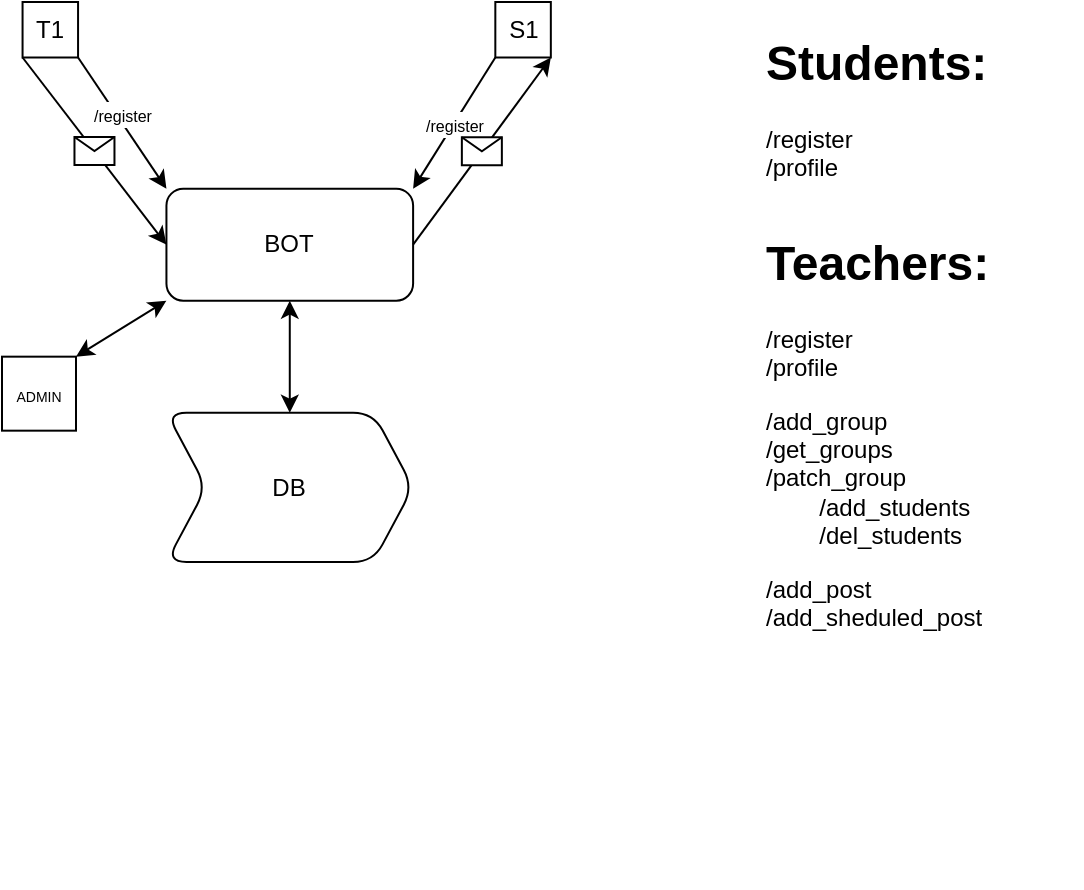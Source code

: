 <mxfile>
    <diagram id="ncgY7ncJiFq52lVPc8Ht" name="Main">
        <mxGraphModel dx="504" dy="545" grid="1" gridSize="10" guides="1" tooltips="1" connect="1" arrows="1" fold="1" page="1" pageScale="1" pageWidth="850" pageHeight="1100" math="0" shadow="0">
            <root>
                <mxCell id="0"/>
                <mxCell id="1" parent="0"/>
                <mxCell id="29" value="" style="group" parent="1" vertex="1" connectable="0">
                    <mxGeometry x="100" y="50" width="370" height="280" as="geometry"/>
                </mxCell>
                <mxCell id="Ivx73bPxGIifTJIDBlVP-31" value="" style="group" parent="29" vertex="1" connectable="0">
                    <mxGeometry width="274.417" height="280" as="geometry"/>
                </mxCell>
                <mxCell id="6" value="&lt;font style=&quot;font-size: 7px;&quot;&gt;ADMIN&lt;/font&gt;" style="whiteSpace=wrap;html=1;aspect=fixed;" parent="Ivx73bPxGIifTJIDBlVP-31" vertex="1">
                    <mxGeometry y="177.333" width="37" height="37" as="geometry"/>
                </mxCell>
                <mxCell id="9" value="BOT" style="rounded=1;whiteSpace=wrap;html=1;" parent="Ivx73bPxGIifTJIDBlVP-31" vertex="1">
                    <mxGeometry x="82.222" y="93.333" width="123.333" height="56" as="geometry"/>
                </mxCell>
                <mxCell id="10" value="" style="endArrow=classic;html=1;entryX=1;entryY=0;entryDx=0;entryDy=0;exitX=0;exitY=1;exitDx=0;exitDy=0;" parent="Ivx73bPxGIifTJIDBlVP-31" source="12" target="9" edge="1">
                    <mxGeometry relative="1" as="geometry">
                        <mxPoint x="298.056" y="28" as="sourcePoint"/>
                        <mxPoint x="164.444" y="158.667" as="targetPoint"/>
                    </mxGeometry>
                </mxCell>
                <mxCell id="11" value="&lt;font style=&quot;font-size: 8px;&quot;&gt;/register&lt;br&gt;&lt;/font&gt;" style="edgeLabel;resizable=0;html=1;;align=center;verticalAlign=middle;" parent="10" connectable="0" vertex="1">
                    <mxGeometry relative="1" as="geometry"/>
                </mxCell>
                <mxCell id="12" value="S1" style="whiteSpace=wrap;html=1;aspect=fixed;" parent="Ivx73bPxGIifTJIDBlVP-31" vertex="1">
                    <mxGeometry x="246.667" width="27.75" height="27.75" as="geometry"/>
                </mxCell>
                <mxCell id="14" value="T1" style="whiteSpace=wrap;html=1;aspect=fixed;" parent="Ivx73bPxGIifTJIDBlVP-31" vertex="1">
                    <mxGeometry x="10.278" width="27.75" height="27.75" as="geometry"/>
                </mxCell>
                <mxCell id="15" value="" style="endArrow=classic;html=1;entryX=0;entryY=0;entryDx=0;entryDy=0;exitX=1;exitY=1;exitDx=0;exitDy=0;" parent="Ivx73bPxGIifTJIDBlVP-31" source="14" target="9" edge="1">
                    <mxGeometry relative="1" as="geometry">
                        <mxPoint x="298.056" y="37.333" as="sourcePoint"/>
                        <mxPoint x="215.833" y="102.667" as="targetPoint"/>
                    </mxGeometry>
                </mxCell>
                <mxCell id="16" value="&lt;font style=&quot;font-size: 8px;&quot;&gt;/register&lt;/font&gt;" style="edgeLabel;resizable=0;html=1;;align=center;verticalAlign=middle;" parent="15" connectable="0" vertex="1">
                    <mxGeometry relative="1" as="geometry">
                        <mxPoint y="-5" as="offset"/>
                    </mxGeometry>
                </mxCell>
                <mxCell id="17" value="DB" style="shape=step;perimeter=stepPerimeter;whiteSpace=wrap;html=1;fixedSize=1;rounded=1;" parent="Ivx73bPxGIifTJIDBlVP-31" vertex="1">
                    <mxGeometry x="82.222" y="205.333" width="123.333" height="74.667" as="geometry"/>
                </mxCell>
                <mxCell id="19" value="" style="endArrow=classic;html=1;exitX=1;exitY=0.5;exitDx=0;exitDy=0;entryX=1;entryY=1;entryDx=0;entryDy=0;" parent="Ivx73bPxGIifTJIDBlVP-31" source="9" target="12" edge="1">
                    <mxGeometry relative="1" as="geometry">
                        <mxPoint x="-20.556" y="158.667" as="sourcePoint"/>
                        <mxPoint x="82.222" y="158.667" as="targetPoint"/>
                    </mxGeometry>
                </mxCell>
                <mxCell id="20" value="" style="shape=message;html=1;outlineConnect=0;" parent="19" vertex="1">
                    <mxGeometry width="20" height="14" relative="1" as="geometry">
                        <mxPoint x="-10" y="-7" as="offset"/>
                    </mxGeometry>
                </mxCell>
                <mxCell id="25" value="" style="endArrow=classic;html=1;exitX=0;exitY=1;exitDx=0;exitDy=0;entryX=0;entryY=0.5;entryDx=0;entryDy=0;" parent="Ivx73bPxGIifTJIDBlVP-31" source="14" target="9" edge="1">
                    <mxGeometry relative="1" as="geometry">
                        <mxPoint x="61.667" y="149.333" as="sourcePoint"/>
                        <mxPoint x="164.444" y="149.333" as="targetPoint"/>
                    </mxGeometry>
                </mxCell>
                <mxCell id="26" value="" style="shape=message;html=1;outlineConnect=0;" parent="25" vertex="1">
                    <mxGeometry width="20" height="14" relative="1" as="geometry">
                        <mxPoint x="-10" y="-7" as="offset"/>
                    </mxGeometry>
                </mxCell>
                <mxCell id="27" value="" style="endArrow=classic;startArrow=classic;html=1;exitX=1;exitY=0;exitDx=0;exitDy=0;entryX=0;entryY=1;entryDx=0;entryDy=0;" parent="Ivx73bPxGIifTJIDBlVP-31" source="6" target="9" edge="1">
                    <mxGeometry width="50" height="50" relative="1" as="geometry">
                        <mxPoint x="92.5" y="177.333" as="sourcePoint"/>
                        <mxPoint x="143.889" y="130.667" as="targetPoint"/>
                    </mxGeometry>
                </mxCell>
                <mxCell id="28" value="" style="endArrow=classic;startArrow=classic;html=1;entryX=0.5;entryY=1;entryDx=0;entryDy=0;exitX=0.5;exitY=0;exitDx=0;exitDy=0;" parent="Ivx73bPxGIifTJIDBlVP-31" source="17" target="9" edge="1">
                    <mxGeometry width="50" height="50" relative="1" as="geometry">
                        <mxPoint x="92.5" y="177.333" as="sourcePoint"/>
                        <mxPoint x="143.889" y="130.667" as="targetPoint"/>
                    </mxGeometry>
                </mxCell>
                <mxCell id="30" value="&lt;h1 style=&quot;margin-top: 0px;&quot;&gt;Students:&lt;/h1&gt;&lt;p&gt;/register&lt;br&gt;/profile&lt;/p&gt;" style="text;html=1;whiteSpace=wrap;overflow=hidden;rounded=0;" parent="1" vertex="1">
                    <mxGeometry x="480" y="60" width="160" height="90" as="geometry"/>
                </mxCell>
                <mxCell id="31" value="&lt;h1 style=&quot;margin-top: 0px;&quot;&gt;Teachers:&lt;/h1&gt;&lt;p&gt;/register&lt;br&gt;&lt;span style=&quot;background-color: transparent;&quot;&gt;/profile&lt;br&gt;&lt;/span&gt;&lt;/p&gt;&lt;p&gt;/add_group&lt;br&gt;/get_groups&lt;br&gt;/patch_group&lt;br&gt;&lt;span style=&quot;white-space: pre;&quot;&gt;&#x9;&lt;/span&gt;/add_students&lt;br&gt;&lt;span style=&quot;white-space: pre;&quot;&gt;&#x9;&lt;/span&gt;/del_students&lt;br&gt;&lt;/p&gt;&lt;p&gt;&lt;span style=&quot;background-color: transparent;&quot;&gt;/add_post&lt;br&gt;&lt;/span&gt;&lt;span style=&quot;background-color: transparent;&quot;&gt;/add_sheduled_post&lt;/span&gt;&lt;/p&gt;" style="text;html=1;whiteSpace=wrap;overflow=hidden;rounded=0;" parent="1" vertex="1">
                    <mxGeometry x="480" y="160" width="160" height="330" as="geometry"/>
                </mxCell>
            </root>
        </mxGraphModel>
    </diagram>
    <diagram id="EinKxfpIKvSrKkIm9oVH" name="Scenarios">
        <mxGraphModel dx="821" dy="545" grid="1" gridSize="10" guides="1" tooltips="1" connect="1" arrows="1" fold="1" page="1" pageScale="1" pageWidth="850" pageHeight="1100" math="0" shadow="0">
            <root>
                <mxCell id="0"/>
                <mxCell id="1" parent="0"/>
                <mxCell id="xtOIko3Bm_OEtsmwBQYU-1" value="Group creation" style="swimlane;whiteSpace=wrap;html=1;rounded=1;fillColor=#f5f5f5;fontColor=#333333;strokeColor=#666666;" parent="1" vertex="1">
                    <mxGeometry x="40" y="300" width="770" height="185" as="geometry">
                        <mxRectangle x="40" y="300" width="120" height="30" as="alternateBounds"/>
                    </mxGeometry>
                </mxCell>
                <mxCell id="ltM4Bt5rHmUKJgKouiA8-1" value="" style="group" parent="xtOIko3Bm_OEtsmwBQYU-1" vertex="1" connectable="0">
                    <mxGeometry x="160" y="40" width="530" height="132.5" as="geometry"/>
                </mxCell>
                <mxCell id="cEM7Q4pUMFNWeqRGWzOv-50" value="" style="endArrow=classic;html=1;dashed=1;dashPattern=8 8;" parent="ltM4Bt5rHmUKJgKouiA8-1" edge="1">
                    <mxGeometry width="50" height="50" relative="1" as="geometry">
                        <mxPoint x="279.5" y="102.5" as="sourcePoint"/>
                        <mxPoint x="279.5" y="132.5" as="targetPoint"/>
                    </mxGeometry>
                </mxCell>
                <mxCell id="4aSiaUzjJqXqdG4OL_pE-2" value="" style="edgeStyle=none;html=1;" parent="ltM4Bt5rHmUKJgKouiA8-1" source="r0xU0cHbrd9sG3DsY1of-1" target="4aSiaUzjJqXqdG4OL_pE-1" edge="1">
                    <mxGeometry relative="1" as="geometry"/>
                </mxCell>
                <mxCell id="r0xU0cHbrd9sG3DsY1of-1" value="&lt;font style=&quot;font-size: 10px;&quot;&gt;/add_group&lt;/font&gt;" style="whiteSpace=wrap;html=1;movable=1;resizable=1;rotatable=1;deletable=1;editable=1;locked=0;connectable=1;container=0;" parent="ltM4Bt5rHmUKJgKouiA8-1" vertex="1">
                    <mxGeometry y="47.5" width="80" height="30" as="geometry"/>
                </mxCell>
                <mxCell id="4aSiaUzjJqXqdG4OL_pE-1" value="&lt;font style=&quot;font-size: 10px;&quot;&gt;S or T?&lt;/font&gt;" style="rhombus;whiteSpace=wrap;html=1;resizable=1;container=0;" parent="ltM4Bt5rHmUKJgKouiA8-1" vertex="1">
                    <mxGeometry x="120" y="22.5" width="80" height="80" as="geometry"/>
                </mxCell>
                <mxCell id="4aSiaUzjJqXqdG4OL_pE-12" value="" style="edgeStyle=none;html=1;" parent="ltM4Bt5rHmUKJgKouiA8-1" source="4aSiaUzjJqXqdG4OL_pE-5" target="4aSiaUzjJqXqdG4OL_pE-11" edge="1">
                    <mxGeometry relative="1" as="geometry"/>
                </mxCell>
                <mxCell id="4aSiaUzjJqXqdG4OL_pE-5" value="&lt;font style=&quot;font-size: 10px;&quot;&gt;credentials&lt;/font&gt;" style="whiteSpace=wrap;html=1;movable=1;resizable=1;rotatable=1;deletable=1;editable=1;locked=0;connectable=1;container=0;" parent="ltM4Bt5rHmUKJgKouiA8-1" vertex="1">
                    <mxGeometry x="240" y="22.5" width="80" height="30" as="geometry"/>
                </mxCell>
                <mxCell id="4aSiaUzjJqXqdG4OL_pE-7" value="" style="endArrow=classic;html=1;exitX=1;exitY=0.5;exitDx=0;exitDy=0;entryX=0;entryY=0.5;entryDx=0;entryDy=0;edgeStyle=orthogonalEdgeStyle;" parent="ltM4Bt5rHmUKJgKouiA8-1" source="4aSiaUzjJqXqdG4OL_pE-1" target="4aSiaUzjJqXqdG4OL_pE-5" edge="1">
                    <mxGeometry width="50" height="50" relative="1" as="geometry">
                        <mxPoint x="30" y="7.5" as="sourcePoint"/>
                        <mxPoint x="80" y="-42.5" as="targetPoint"/>
                        <Array as="points">
                            <mxPoint x="210" y="62.5"/>
                            <mxPoint x="210" y="37.5"/>
                        </Array>
                    </mxGeometry>
                </mxCell>
                <mxCell id="4aSiaUzjJqXqdG4OL_pE-8" value="&lt;span style=&quot;font-size: 10px;&quot;&gt;/menu&lt;/span&gt;" style="whiteSpace=wrap;html=1;movable=1;resizable=1;rotatable=1;deletable=1;editable=1;locked=0;connectable=1;container=0;" parent="ltM4Bt5rHmUKJgKouiA8-1" vertex="1">
                    <mxGeometry x="240" y="72.5" width="80" height="30" as="geometry"/>
                </mxCell>
                <mxCell id="4aSiaUzjJqXqdG4OL_pE-10" value="" style="endArrow=classic;html=1;exitX=1;exitY=0.5;exitDx=0;exitDy=0;entryX=0;entryY=0.5;entryDx=0;entryDy=0;edgeStyle=orthogonalEdgeStyle;" parent="ltM4Bt5rHmUKJgKouiA8-1" source="4aSiaUzjJqXqdG4OL_pE-1" target="4aSiaUzjJqXqdG4OL_pE-8" edge="1">
                    <mxGeometry width="50" height="50" relative="1" as="geometry">
                        <mxPoint x="30" y="7.5" as="sourcePoint"/>
                        <mxPoint x="80" y="-42.5" as="targetPoint"/>
                        <Array as="points">
                            <mxPoint x="210" y="62.5"/>
                            <mxPoint x="210" y="87.5"/>
                        </Array>
                    </mxGeometry>
                </mxCell>
                <mxCell id="4aSiaUzjJqXqdG4OL_pE-15" value="" style="edgeStyle=none;html=1;" parent="ltM4Bt5rHmUKJgKouiA8-1" source="4aSiaUzjJqXqdG4OL_pE-11" target="4aSiaUzjJqXqdG4OL_pE-14" edge="1">
                    <mxGeometry relative="1" as="geometry"/>
                </mxCell>
                <mxCell id="4aSiaUzjJqXqdG4OL_pE-11" value="&lt;font size=&quot;1&quot;&gt;add s?&lt;/font&gt;" style="rhombus;whiteSpace=wrap;html=1;resizable=1;container=0;" parent="ltM4Bt5rHmUKJgKouiA8-1" vertex="1">
                    <mxGeometry x="350" y="10" width="55" height="55" as="geometry"/>
                </mxCell>
                <mxCell id="4aSiaUzjJqXqdG4OL_pE-13" value="" style="endArrow=classic;html=1;exitX=0.5;exitY=1;exitDx=0;exitDy=0;entryX=1;entryY=0.5;entryDx=0;entryDy=0;edgeStyle=orthogonalEdgeStyle;" parent="ltM4Bt5rHmUKJgKouiA8-1" source="4aSiaUzjJqXqdG4OL_pE-11" target="4aSiaUzjJqXqdG4OL_pE-8" edge="1">
                    <mxGeometry width="50" height="50" relative="1" as="geometry">
                        <mxPoint x="270" y="7.5" as="sourcePoint"/>
                        <mxPoint x="320" y="-42.5" as="targetPoint"/>
                    </mxGeometry>
                </mxCell>
                <mxCell id="4aSiaUzjJqXqdG4OL_pE-14" value="&lt;font size=&quot;1&quot;&gt;/add_students&lt;/font&gt;" style="whiteSpace=wrap;html=1;resizable=1;container=0;" parent="ltM4Bt5rHmUKJgKouiA8-1" vertex="1">
                    <mxGeometry x="440" y="22.5" width="80" height="30" as="geometry"/>
                </mxCell>
                <mxCell id="4aSiaUzjJqXqdG4OL_pE-16" value="" style="endArrow=classic;html=1;exitX=1;exitY=0.5;exitDx=0;exitDy=0;entryX=0.5;entryY=0;entryDx=0;entryDy=0;edgeStyle=orthogonalEdgeStyle;" parent="ltM4Bt5rHmUKJgKouiA8-1" source="4aSiaUzjJqXqdG4OL_pE-14" target="4aSiaUzjJqXqdG4OL_pE-11" edge="1">
                    <mxGeometry width="50" height="50" relative="1" as="geometry">
                        <mxPoint x="110" y="27.5" as="sourcePoint"/>
                        <mxPoint x="560" y="37.5" as="targetPoint"/>
                        <Array as="points">
                            <mxPoint x="530" y="38"/>
                            <mxPoint x="530" y="-10"/>
                            <mxPoint x="378" y="-10"/>
                        </Array>
                    </mxGeometry>
                </mxCell>
                <mxCell id="4aSiaUzjJqXqdG4OL_pE-23" value="&lt;font style=&quot;font-size: 9px;&quot;&gt;T&lt;/font&gt;" style="text;html=1;align=center;verticalAlign=middle;resizable=0;points=[];autosize=1;strokeColor=none;fillColor=none;container=0;" parent="ltM4Bt5rHmUKJgKouiA8-1" vertex="1">
                    <mxGeometry x="188" y="35" width="30" height="30" as="geometry"/>
                </mxCell>
                <mxCell id="4aSiaUzjJqXqdG4OL_pE-24" value="&lt;font style=&quot;font-size: 9px;&quot;&gt;S&lt;/font&gt;" style="text;html=1;align=center;verticalAlign=middle;resizable=0;points=[];autosize=1;strokeColor=none;fillColor=none;container=0;" parent="ltM4Bt5rHmUKJgKouiA8-1" vertex="1">
                    <mxGeometry x="188" y="60" width="30" height="30" as="geometry"/>
                </mxCell>
                <mxCell id="xtOIko3Bm_OEtsmwBQYU-3" value="Group patch" style="swimlane;whiteSpace=wrap;html=1;rounded=1;fillColor=#f5f5f5;fontColor=#333333;strokeColor=#666666;" parent="1" vertex="1">
                    <mxGeometry x="40" y="510" width="770" height="200" as="geometry">
                        <mxRectangle x="40" y="510" width="120" height="30" as="alternateBounds"/>
                    </mxGeometry>
                </mxCell>
                <mxCell id="xtOIko3Bm_OEtsmwBQYU-2" value="" style="group" parent="xtOIko3Bm_OEtsmwBQYU-3" vertex="1" connectable="0">
                    <mxGeometry x="160" y="46.87" width="549.5" height="128.13" as="geometry"/>
                </mxCell>
                <mxCell id="cEM7Q4pUMFNWeqRGWzOv-4" value="" style="edgeStyle=none;html=1;" parent="xtOIko3Bm_OEtsmwBQYU-2" source="cEM7Q4pUMFNWeqRGWzOv-5" target="cEM7Q4pUMFNWeqRGWzOv-6" edge="1">
                    <mxGeometry relative="1" as="geometry"/>
                </mxCell>
                <mxCell id="cEM7Q4pUMFNWeqRGWzOv-5" value="&lt;font style=&quot;font-size: 10px;&quot;&gt;/patch_group&lt;/font&gt;" style="whiteSpace=wrap;html=1;movable=1;resizable=1;rotatable=1;deletable=1;editable=1;locked=0;connectable=1;" parent="xtOIko3Bm_OEtsmwBQYU-2" vertex="1">
                    <mxGeometry y="35" width="80" height="30" as="geometry"/>
                </mxCell>
                <mxCell id="cEM7Q4pUMFNWeqRGWzOv-6" value="&lt;font style=&quot;font-size: 10px;&quot;&gt;S or T?&lt;/font&gt;" style="rhombus;whiteSpace=wrap;html=1;resizable=1;" parent="xtOIko3Bm_OEtsmwBQYU-2" vertex="1">
                    <mxGeometry x="120" y="10" width="80" height="80" as="geometry"/>
                </mxCell>
                <mxCell id="cEM7Q4pUMFNWeqRGWzOv-7" value="" style="edgeStyle=orthogonalEdgeStyle;html=1;entryX=0.246;entryY=0.5;entryDx=0;entryDy=0;entryPerimeter=0;exitX=1;exitY=0.5;exitDx=0;exitDy=0;" parent="xtOIko3Bm_OEtsmwBQYU-2" source="cEM7Q4pUMFNWeqRGWzOv-8" target="cEM7Q4pUMFNWeqRGWzOv-33" edge="1">
                    <mxGeometry relative="1" as="geometry">
                        <mxPoint x="329.5" y="35" as="sourcePoint"/>
                        <mxPoint x="358.5" y="12.5" as="targetPoint"/>
                        <Array as="points">
                            <mxPoint x="349.5" y="42"/>
                            <mxPoint x="349.5" y="13"/>
                        </Array>
                    </mxGeometry>
                </mxCell>
                <mxCell id="cEM7Q4pUMFNWeqRGWzOv-28" style="edgeStyle=orthogonalEdgeStyle;html=1;exitX=1;exitY=0.5;exitDx=0;exitDy=0;entryX=0.251;entryY=0.5;entryDx=0;entryDy=0;entryPerimeter=0;" parent="xtOIko3Bm_OEtsmwBQYU-2" source="cEM7Q4pUMFNWeqRGWzOv-8" target="cEM7Q4pUMFNWeqRGWzOv-35" edge="1">
                    <mxGeometry relative="1" as="geometry">
                        <mxPoint x="358.5" y="70.25" as="targetPoint"/>
                        <Array as="points">
                            <mxPoint x="349.5" y="42"/>
                            <mxPoint x="349.5" y="71"/>
                        </Array>
                    </mxGeometry>
                </mxCell>
                <mxCell id="cEM7Q4pUMFNWeqRGWzOv-30" style="html=1;exitX=1;exitY=0.5;exitDx=0;exitDy=0;entryX=0.253;entryY=0.504;entryDx=0;entryDy=0;entryPerimeter=0;" parent="xtOIko3Bm_OEtsmwBQYU-2" source="cEM7Q4pUMFNWeqRGWzOv-8" target="cEM7Q4pUMFNWeqRGWzOv-34" edge="1">
                    <mxGeometry relative="1" as="geometry">
                        <mxPoint x="358.5" y="41.5" as="targetPoint"/>
                    </mxGeometry>
                </mxCell>
                <mxCell id="cEM7Q4pUMFNWeqRGWzOv-8" value="&lt;span style=&quot;font-size: 10px;&quot;&gt;choose group&lt;/span&gt;" style="whiteSpace=wrap;html=1;movable=1;resizable=1;rotatable=1;deletable=1;editable=1;locked=0;connectable=1;" parent="xtOIko3Bm_OEtsmwBQYU-2" vertex="1">
                    <mxGeometry x="240" y="26.88" width="80" height="30" as="geometry"/>
                </mxCell>
                <mxCell id="cEM7Q4pUMFNWeqRGWzOv-9" value="" style="endArrow=classic;html=1;exitX=1;exitY=0.5;exitDx=0;exitDy=0;entryX=0;entryY=0.5;entryDx=0;entryDy=0;edgeStyle=orthogonalEdgeStyle;" parent="xtOIko3Bm_OEtsmwBQYU-2" source="cEM7Q4pUMFNWeqRGWzOv-6" target="cEM7Q4pUMFNWeqRGWzOv-8" edge="1">
                    <mxGeometry width="50" height="50" relative="1" as="geometry">
                        <mxPoint x="30" y="-5" as="sourcePoint"/>
                        <mxPoint x="80" y="-55" as="targetPoint"/>
                        <Array as="points">
                            <mxPoint x="219.5" y="50"/>
                            <mxPoint x="219.5" y="38"/>
                        </Array>
                    </mxGeometry>
                </mxCell>
                <mxCell id="cEM7Q4pUMFNWeqRGWzOv-16" value="" style="endArrow=classic;html=1;dashed=1;dashPattern=8 8;" parent="xtOIko3Bm_OEtsmwBQYU-2" edge="1">
                    <mxGeometry width="50" height="50" relative="1" as="geometry">
                        <mxPoint x="264.51" y="98.13" as="sourcePoint"/>
                        <mxPoint x="264.51" y="128.13" as="targetPoint"/>
                    </mxGeometry>
                </mxCell>
                <mxCell id="cEM7Q4pUMFNWeqRGWzOv-17" value="&lt;font style=&quot;font-size: 9px;&quot;&gt;T&lt;/font&gt;" style="text;html=1;align=center;verticalAlign=middle;resizable=0;points=[];autosize=1;strokeColor=none;fillColor=none;" parent="xtOIko3Bm_OEtsmwBQYU-2" vertex="1">
                    <mxGeometry x="188" y="17.5" width="30" height="30" as="geometry"/>
                </mxCell>
                <mxCell id="cEM7Q4pUMFNWeqRGWzOv-18" value="&lt;font style=&quot;font-size: 9px;&quot;&gt;S&lt;/font&gt;" style="text;html=1;align=center;verticalAlign=middle;resizable=0;points=[];autosize=1;strokeColor=none;fillColor=none;" parent="xtOIko3Bm_OEtsmwBQYU-2" vertex="1">
                    <mxGeometry x="188" y="47.5" width="30" height="30" as="geometry"/>
                </mxCell>
                <mxCell id="cEM7Q4pUMFNWeqRGWzOv-20" value="&lt;h6&gt;&lt;span style=&quot;font-size: 7px;&quot;&gt;get_group(id)&lt;/span&gt;&lt;/h6&gt;" style="rounded=1;whiteSpace=wrap;html=1;shadow=0;glass=0;fillColor=#dae8fc;strokeColor=#6c8ebf;movable=1;resizable=1;rotatable=1;deletable=1;editable=1;locked=0;connectable=1;" parent="xtOIko3Bm_OEtsmwBQYU-2" vertex="1">
                    <mxGeometry x="240" width="80" height="17.5" as="geometry"/>
                </mxCell>
                <mxCell id="cEM7Q4pUMFNWeqRGWzOv-10" value="&lt;span style=&quot;font-size: 10px;&quot;&gt;/menu&lt;/span&gt;" style="whiteSpace=wrap;html=1;movable=1;resizable=1;rotatable=1;deletable=1;editable=1;locked=0;connectable=1;" parent="xtOIko3Bm_OEtsmwBQYU-2" vertex="1">
                    <mxGeometry x="240" y="67.5" width="49.5" height="30" as="geometry"/>
                </mxCell>
                <mxCell id="cEM7Q4pUMFNWeqRGWzOv-11" value="" style="endArrow=classic;html=1;exitX=1;exitY=0.5;exitDx=0;exitDy=0;entryX=0;entryY=0.5;entryDx=0;entryDy=0;edgeStyle=orthogonalEdgeStyle;" parent="xtOIko3Bm_OEtsmwBQYU-2" source="cEM7Q4pUMFNWeqRGWzOv-6" target="cEM7Q4pUMFNWeqRGWzOv-10" edge="1">
                    <mxGeometry width="50" height="50" relative="1" as="geometry">
                        <mxPoint x="30" y="-5" as="sourcePoint"/>
                        <mxPoint x="80" y="-55" as="targetPoint"/>
                        <Array as="points">
                            <mxPoint x="210" y="50.5"/>
                            <mxPoint x="210" y="82.5"/>
                        </Array>
                    </mxGeometry>
                </mxCell>
                <mxCell id="cEM7Q4pUMFNWeqRGWzOv-41" value="" style="endArrow=classic;html=1;exitX=0.5;exitY=1;exitDx=0;exitDy=0;edgeStyle=orthogonalEdgeStyle;" parent="xtOIko3Bm_OEtsmwBQYU-2" source="cEM7Q4pUMFNWeqRGWzOv-38" edge="1">
                    <mxGeometry width="50" height="50" relative="1" as="geometry">
                        <mxPoint x="379.5" y="-22.5" as="sourcePoint"/>
                        <mxPoint x="339.5" y="45" as="targetPoint"/>
                        <Array as="points">
                            <mxPoint x="489.5" y="81.5"/>
                            <mxPoint x="489.5" y="97.5"/>
                            <mxPoint x="339.5" y="97.5"/>
                            <mxPoint x="339.5" y="47.5"/>
                        </Array>
                    </mxGeometry>
                </mxCell>
                <mxCell id="cEM7Q4pUMFNWeqRGWzOv-46" value="" style="endArrow=classic;html=1;entryX=1;entryY=0.5;entryDx=0;entryDy=0;edgeStyle=orthogonalEdgeStyle;" parent="xtOIko3Bm_OEtsmwBQYU-2" target="cEM7Q4pUMFNWeqRGWzOv-10" edge="1">
                    <mxGeometry width="50" height="50" relative="1" as="geometry">
                        <mxPoint x="339.5" y="87.5" as="sourcePoint"/>
                        <mxPoint x="399.5" y="-62.5" as="targetPoint"/>
                        <Array as="points">
                            <mxPoint x="339.5" y="82.5"/>
                        </Array>
                    </mxGeometry>
                </mxCell>
                <mxCell id="cEM7Q4pUMFNWeqRGWzOv-47" value="" style="group" parent="xtOIko3Bm_OEtsmwBQYU-2" vertex="1" connectable="0">
                    <mxGeometry x="369.5" y="1.88" width="180" height="96.25" as="geometry"/>
                </mxCell>
                <mxCell id="cEM7Q4pUMFNWeqRGWzOv-15" value="&lt;font size=&quot;1&quot;&gt;/add_students&lt;/font&gt;" style="whiteSpace=wrap;html=1;resizable=1;" parent="cEM7Q4pUMFNWeqRGWzOv-47" vertex="1">
                    <mxGeometry x="90" y="0.13" width="80" height="22.25" as="geometry"/>
                </mxCell>
                <mxCell id="cEM7Q4pUMFNWeqRGWzOv-36" value="" style="edgeStyle=none;html=1;" parent="cEM7Q4pUMFNWeqRGWzOv-47" source="cEM7Q4pUMFNWeqRGWzOv-33" target="cEM7Q4pUMFNWeqRGWzOv-15" edge="1">
                    <mxGeometry relative="1" as="geometry"/>
                </mxCell>
                <mxCell id="cEM7Q4pUMFNWeqRGWzOv-33" value="&lt;font style=&quot;font-size: 8px;&quot;&gt;add s&lt;/font&gt;" style="shape=step;perimeter=stepPerimeter;whiteSpace=wrap;html=1;fixedSize=1;" parent="cEM7Q4pUMFNWeqRGWzOv-47" vertex="1">
                    <mxGeometry width="70" height="22.5" as="geometry"/>
                </mxCell>
                <mxCell id="cEM7Q4pUMFNWeqRGWzOv-39" value="" style="edgeStyle=none;html=1;entryX=0;entryY=0.5;entryDx=0;entryDy=0;" parent="cEM7Q4pUMFNWeqRGWzOv-47" source="cEM7Q4pUMFNWeqRGWzOv-34" target="cEM7Q4pUMFNWeqRGWzOv-37" edge="1">
                    <mxGeometry relative="1" as="geometry"/>
                </mxCell>
                <mxCell id="cEM7Q4pUMFNWeqRGWzOv-34" value="&lt;font style=&quot;font-size: 8px;&quot;&gt;del s&lt;/font&gt;" style="shape=step;perimeter=stepPerimeter;whiteSpace=wrap;html=1;fixedSize=1;" parent="cEM7Q4pUMFNWeqRGWzOv-47" vertex="1">
                    <mxGeometry y="28.75" width="70" height="22.5" as="geometry"/>
                </mxCell>
                <mxCell id="cEM7Q4pUMFNWeqRGWzOv-40" value="" style="edgeStyle=none;html=1;" parent="cEM7Q4pUMFNWeqRGWzOv-47" source="cEM7Q4pUMFNWeqRGWzOv-35" target="cEM7Q4pUMFNWeqRGWzOv-38" edge="1">
                    <mxGeometry relative="1" as="geometry"/>
                </mxCell>
                <mxCell id="cEM7Q4pUMFNWeqRGWzOv-35" value="&lt;font style=&quot;font-size: 8px;&quot;&gt;&lt;font style=&quot;&quot;&gt;&amp;nbsp; &amp;nbsp; &amp;nbsp;edit&amp;nbsp;&lt;/font&gt;&lt;span style=&quot;background-color: transparent;&quot;&gt;desc&lt;/span&gt;&lt;/font&gt;" style="shape=step;perimeter=stepPerimeter;whiteSpace=wrap;html=1;fixedSize=1;" parent="cEM7Q4pUMFNWeqRGWzOv-47" vertex="1">
                    <mxGeometry y="57.5" width="70" height="22.5" as="geometry"/>
                </mxCell>
                <mxCell id="cEM7Q4pUMFNWeqRGWzOv-37" value="&lt;font size=&quot;1&quot;&gt;/del_students&lt;/font&gt;" style="whiteSpace=wrap;html=1;resizable=1;" parent="cEM7Q4pUMFNWeqRGWzOv-47" vertex="1">
                    <mxGeometry x="90" y="29" width="80" height="22.25" as="geometry"/>
                </mxCell>
                <mxCell id="cEM7Q4pUMFNWeqRGWzOv-38" value="&lt;font size=&quot;1&quot;&gt;new desc&lt;/font&gt;" style="whiteSpace=wrap;html=1;resizable=1;" parent="cEM7Q4pUMFNWeqRGWzOv-47" vertex="1">
                    <mxGeometry x="90" y="57.75" width="80" height="22.25" as="geometry"/>
                </mxCell>
                <mxCell id="cEM7Q4pUMFNWeqRGWzOv-42" value="" style="endArrow=classic;html=1;exitX=1;exitY=0.5;exitDx=0;exitDy=0;edgeStyle=orthogonalEdgeStyle;" parent="cEM7Q4pUMFNWeqRGWzOv-47" source="cEM7Q4pUMFNWeqRGWzOv-37" edge="1">
                    <mxGeometry width="50" height="50" relative="1" as="geometry">
                        <mxPoint x="-20" y="6.25" as="sourcePoint"/>
                        <mxPoint x="120" y="96.25" as="targetPoint"/>
                        <Array as="points">
                            <mxPoint x="180" y="40.25"/>
                            <mxPoint x="180" y="96.25"/>
                            <mxPoint x="140" y="96.25"/>
                        </Array>
                    </mxGeometry>
                </mxCell>
                <mxCell id="cEM7Q4pUMFNWeqRGWzOv-43" value="" style="endArrow=classic;html=1;exitX=1;exitY=0.5;exitDx=0;exitDy=0;edgeStyle=orthogonalEdgeStyle;" parent="cEM7Q4pUMFNWeqRGWzOv-47" source="cEM7Q4pUMFNWeqRGWzOv-15" edge="1">
                    <mxGeometry width="50" height="50" relative="1" as="geometry">
                        <mxPoint x="40" y="-3.75" as="sourcePoint"/>
                        <mxPoint x="180" y="46.25" as="targetPoint"/>
                    </mxGeometry>
                </mxCell>
                <mxCell id="6yAVQNrTqxEnOkPTVKg3-2" value="" style="endArrow=classic;startArrow=classic;html=1;exitX=0.5;exitY=1;exitDx=0;exitDy=0;endFill=1;startFill=1;jumpSize=6;strokeColor=default;rounded=1;curved=0;startSize=1;endSize=1;entryX=0.5;entryY=0;entryDx=0;entryDy=0;" parent="xtOIko3Bm_OEtsmwBQYU-2" source="cEM7Q4pUMFNWeqRGWzOv-20" target="cEM7Q4pUMFNWeqRGWzOv-8" edge="1">
                    <mxGeometry width="50" height="50" relative="1" as="geometry">
                        <mxPoint x="259.5" y="75" as="sourcePoint"/>
                        <mxPoint x="309.5" y="25" as="targetPoint"/>
                    </mxGeometry>
                </mxCell>
                <mxCell id="xtOIko3Bm_OEtsmwBQYU-4" value="Registration" style="swimlane;whiteSpace=wrap;html=1;rounded=1;startSize=23;fillColor=#f5f5f5;strokeColor=#666666;fontColor=#333333;" parent="1" vertex="1">
                    <mxGeometry x="40" y="80" width="770" height="200" as="geometry">
                        <mxRectangle x="40" y="80" width="120" height="30" as="alternateBounds"/>
                    </mxGeometry>
                </mxCell>
                <mxCell id="xtOIko3Bm_OEtsmwBQYU-35" value="" style="group" parent="xtOIko3Bm_OEtsmwBQYU-4" vertex="1" connectable="0">
                    <mxGeometry x="160" y="50" width="540" height="117" as="geometry"/>
                </mxCell>
                <mxCell id="4aSiaUzjJqXqdG4OL_pE-21" value="" style="endArrow=classic;html=1;dashed=1;dashPattern=8 8;" parent="xtOIko3Bm_OEtsmwBQYU-35" edge="1">
                    <mxGeometry width="50" height="50" relative="1" as="geometry">
                        <mxPoint x="500" y="15" as="sourcePoint"/>
                        <mxPoint x="540" y="15" as="targetPoint"/>
                    </mxGeometry>
                </mxCell>
                <mxCell id="BNpU6rcxYdnrvcf5yjln-10" value="" style="edgeStyle=orthogonalEdgeStyle;html=1;exitX=1;exitY=0.5;exitDx=0;exitDy=0;entryX=0;entryY=0.5;entryDx=0;entryDy=0;movable=1;resizable=1;rotatable=1;deletable=1;editable=1;locked=0;connectable=1;" parent="xtOIko3Bm_OEtsmwBQYU-35" source="BNpU6rcxYdnrvcf5yjln-4" target="BNpU6rcxYdnrvcf5yjln-9" edge="1">
                    <mxGeometry relative="1" as="geometry">
                        <Array as="points">
                            <mxPoint x="290" y="55"/>
                            <mxPoint x="290" y="100"/>
                            <mxPoint x="320" y="100"/>
                        </Array>
                    </mxGeometry>
                </mxCell>
                <mxCell id="BNpU6rcxYdnrvcf5yjln-4" value="&lt;font style=&quot;font-size: 10px;&quot;&gt;S or T?&lt;/font&gt;" style="rhombus;whiteSpace=wrap;html=1;rounded=0;movable=1;resizable=1;rotatable=1;deletable=1;editable=1;locked=0;connectable=1;" parent="xtOIko3Bm_OEtsmwBQYU-35" vertex="1">
                    <mxGeometry x="200" y="15" width="80" height="80" as="geometry"/>
                </mxCell>
                <mxCell id="BNpU6rcxYdnrvcf5yjln-18" value="" style="edgeStyle=none;html=1;movable=1;resizable=1;rotatable=1;deletable=1;editable=1;locked=0;connectable=1;" parent="xtOIko3Bm_OEtsmwBQYU-35" source="BNpU6rcxYdnrvcf5yjln-6" target="BNpU6rcxYdnrvcf5yjln-17" edge="1">
                    <mxGeometry relative="1" as="geometry"/>
                </mxCell>
                <mxCell id="BNpU6rcxYdnrvcf5yjln-6" value="&lt;font style=&quot;font-size: 10px;&quot;&gt;confirmation code&lt;/font&gt;" style="whiteSpace=wrap;html=1;movable=1;resizable=1;rotatable=1;deletable=1;editable=1;locked=0;connectable=1;" parent="xtOIko3Bm_OEtsmwBQYU-35" vertex="1">
                    <mxGeometry x="320" width="80" height="30" as="geometry"/>
                </mxCell>
                <mxCell id="BNpU6rcxYdnrvcf5yjln-8" value="&lt;font style=&quot;font-size: 10px;&quot;&gt;T&lt;/font&gt;" style="text;html=1;align=center;verticalAlign=middle;resizable=1;points=[];autosize=1;strokeColor=none;fillColor=none;movable=1;rotatable=1;deletable=1;editable=1;locked=0;connectable=1;" parent="xtOIko3Bm_OEtsmwBQYU-35" vertex="1">
                    <mxGeometry x="265" y="20" width="30" height="30" as="geometry"/>
                </mxCell>
                <mxCell id="BNpU6rcxYdnrvcf5yjln-9" value="&lt;font style=&quot;font-size: 10px;&quot;&gt;credentials&lt;/font&gt;" style="whiteSpace=wrap;html=1;movable=1;resizable=1;rotatable=1;deletable=1;editable=1;locked=0;connectable=1;" parent="xtOIko3Bm_OEtsmwBQYU-35" vertex="1">
                    <mxGeometry x="320" y="85" width="80" height="32" as="geometry"/>
                </mxCell>
                <mxCell id="BNpU6rcxYdnrvcf5yjln-11" value="&lt;font style=&quot;font-size: 10px;&quot;&gt;S&lt;/font&gt;" style="text;html=1;align=center;verticalAlign=middle;resizable=1;points=[];autosize=1;strokeColor=none;fillColor=none;movable=1;rotatable=1;deletable=1;editable=1;locked=0;connectable=1;" parent="xtOIko3Bm_OEtsmwBQYU-35" vertex="1">
                    <mxGeometry x="265" y="65" width="30" height="30" as="geometry"/>
                </mxCell>
                <mxCell id="BNpU6rcxYdnrvcf5yjln-15" value="" style="endArrow=classic;html=1;edgeStyle=orthogonalEdgeStyle;entryX=0;entryY=0.5;entryDx=0;entryDy=0;movable=1;resizable=1;rotatable=1;deletable=1;editable=1;locked=0;connectable=1;" parent="xtOIko3Bm_OEtsmwBQYU-35" target="BNpU6rcxYdnrvcf5yjln-16" edge="1">
                    <mxGeometry width="50" height="50" relative="1" as="geometry">
                        <mxPoint x="290" y="46" as="sourcePoint"/>
                        <mxPoint x="300" y="110" as="targetPoint"/>
                    </mxGeometry>
                </mxCell>
                <mxCell id="BNpU6rcxYdnrvcf5yjln-16" value="&lt;h6&gt;&lt;font face=&quot;Helvetica&quot; style=&quot;font-size: 7px;&quot;&gt;&lt;font style=&quot;&quot;&gt;confirmation code&lt;/font&gt; to admin&lt;/font&gt;&lt;/h6&gt;" style="rounded=1;whiteSpace=wrap;html=1;shadow=0;glass=0;fillColor=#dae8fc;strokeColor=#6c8ebf;movable=1;resizable=1;rotatable=1;deletable=1;editable=1;locked=0;connectable=1;" parent="xtOIko3Bm_OEtsmwBQYU-35" vertex="1">
                    <mxGeometry x="320" y="40" width="80" height="30" as="geometry"/>
                </mxCell>
                <mxCell id="BNpU6rcxYdnrvcf5yjln-17" value="&lt;font style=&quot;font-size: 10px;&quot;&gt;credentials&lt;/font&gt;" style="whiteSpace=wrap;html=1;movable=1;resizable=1;rotatable=1;deletable=1;editable=1;locked=0;connectable=1;" parent="xtOIko3Bm_OEtsmwBQYU-35" vertex="1">
                    <mxGeometry x="430" width="70" height="30" as="geometry"/>
                </mxCell>
                <mxCell id="BNpU6rcxYdnrvcf5yjln-21" value="" style="endArrow=classic;html=1;exitX=1;exitY=0.5;exitDx=0;exitDy=0;entryX=0;entryY=0.5;entryDx=0;entryDy=0;edgeStyle=orthogonalEdgeStyle;movable=1;resizable=1;rotatable=1;deletable=1;editable=1;locked=0;connectable=1;" parent="xtOIko3Bm_OEtsmwBQYU-35" source="BNpU6rcxYdnrvcf5yjln-4" target="BNpU6rcxYdnrvcf5yjln-6" edge="1">
                    <mxGeometry width="50" height="50" relative="1" as="geometry">
                        <mxPoint x="300" y="135" as="sourcePoint"/>
                        <mxPoint x="350" y="85" as="targetPoint"/>
                        <Array as="points">
                            <mxPoint x="290" y="55"/>
                            <mxPoint x="290" y="15"/>
                        </Array>
                    </mxGeometry>
                </mxCell>
                <mxCell id="BNpU6rcxYdnrvcf5yjln-5" value="" style="edgeStyle=none;html=1;movable=1;resizable=1;rotatable=1;deletable=1;editable=1;locked=0;connectable=1;" parent="xtOIko3Bm_OEtsmwBQYU-35" source="BNpU6rcxYdnrvcf5yjln-2" target="BNpU6rcxYdnrvcf5yjln-4" edge="1">
                    <mxGeometry relative="1" as="geometry"/>
                </mxCell>
                <mxCell id="BNpU6rcxYdnrvcf5yjln-3" value="" style="edgeStyle=none;html=1;movable=1;resizable=1;rotatable=1;deletable=1;editable=1;locked=0;connectable=1;" parent="xtOIko3Bm_OEtsmwBQYU-35" source="BNpU6rcxYdnrvcf5yjln-1" target="BNpU6rcxYdnrvcf5yjln-2" edge="1">
                    <mxGeometry relative="1" as="geometry"/>
                </mxCell>
                <mxCell id="BNpU6rcxYdnrvcf5yjln-1" value="&lt;font style=&quot;font-size: 10px;&quot;&gt;/start&lt;/font&gt;" style="whiteSpace=wrap;html=1;movable=1;resizable=1;rotatable=1;deletable=1;editable=1;locked=0;connectable=1;" parent="xtOIko3Bm_OEtsmwBQYU-35" vertex="1">
                    <mxGeometry y="40" width="40" height="30" as="geometry"/>
                </mxCell>
                <mxCell id="BNpU6rcxYdnrvcf5yjln-2" value="&lt;font style=&quot;font-size: 10px;&quot;&gt;/registration&lt;/font&gt;" style="whiteSpace=wrap;html=1;movable=1;resizable=1;rotatable=1;deletable=1;editable=1;locked=0;connectable=1;" parent="xtOIko3Bm_OEtsmwBQYU-35" vertex="1">
                    <mxGeometry x="80" y="40" width="80" height="30" as="geometry"/>
                </mxCell>
                <mxCell id="4aSiaUzjJqXqdG4OL_pE-22" value="" style="endArrow=classic;html=1;exitX=1;exitY=0.5;exitDx=0;exitDy=0;dashed=1;dashPattern=8 8;" parent="xtOIko3Bm_OEtsmwBQYU-35" source="BNpU6rcxYdnrvcf5yjln-9" edge="1">
                    <mxGeometry width="50" height="50" relative="1" as="geometry">
                        <mxPoint x="400" y="101.25" as="sourcePoint"/>
                        <mxPoint x="440" y="100.75" as="targetPoint"/>
                    </mxGeometry>
                </mxCell>
            </root>
        </mxGraphModel>
    </diagram>
    <diagram id="5epQrXu-mX627lxcdpvB" name="Menu mapping">
        <mxGraphModel dx="821" dy="545" grid="1" gridSize="10" guides="1" tooltips="1" connect="1" arrows="1" fold="1" page="1" pageScale="1" pageWidth="850" pageHeight="1100" math="0" shadow="0">
            <root>
                <mxCell id="0"/>
                <mxCell id="1" parent="0"/>
                <mxCell id="rgdGvw8H7KHqRLG6ShwH-1" value="&lt;h2&gt;Menu mapping&lt;/h2&gt;" style="text;html=1;align=center;verticalAlign=middle;resizable=0;points=[];autosize=1;strokeColor=none;fillColor=none;" parent="1" vertex="1">
                    <mxGeometry x="350" y="10" width="150" height="60" as="geometry"/>
                </mxCell>
                <mxCell id="tnJAEfBllhLJizk_NJeJ-1" value="main" style="swimlane;whiteSpace=wrap;html=1;rounded=1;fillColor=#f5f5f5;strokeColor=light-dark(#666666,#CC99FF);swimlaneFillColor=none;shadow=0;swimlaneLine=1;glass=0;startSize=23;fontColor=#333333;" parent="1" vertex="1">
                    <mxGeometry x="310" y="270" width="200" height="160" as="geometry">
                        <mxRectangle x="325" y="100" width="140" height="30" as="alternateBounds"/>
                    </mxGeometry>
                </mxCell>
                <mxCell id="rgdGvw8H7KHqRLG6ShwH-10" value="/profile" style="rounded=1;whiteSpace=wrap;html=1;fillColor=#f5f5f5;strokeColor=#666666;fontColor=#333333;" parent="tnJAEfBllhLJizk_NJeJ-1" vertex="1">
                    <mxGeometry x="20" y="40" width="160" height="30" as="geometry"/>
                </mxCell>
                <mxCell id="tnJAEfBllhLJizk_NJeJ-2" value="/groups" style="rounded=1;whiteSpace=wrap;html=1;fillColor=#f8cecc;strokeColor=#b85450;" parent="tnJAEfBllhLJizk_NJeJ-1" vertex="1">
                    <mxGeometry x="20" y="80" width="160" height="30" as="geometry"/>
                </mxCell>
                <mxCell id="pQVyjFJDso9jA9YLxPJI-1" value="/posts" style="rounded=1;whiteSpace=wrap;html=1;fillColor=#f8cecc;strokeColor=#b85450;" parent="tnJAEfBllhLJizk_NJeJ-1" vertex="1">
                    <mxGeometry x="20" y="120" width="160" height="30" as="geometry"/>
                </mxCell>
                <mxCell id="jTOBqMYCH6C1fGl_WvBC-13" value="" style="group;movable=0;resizable=0;rotatable=0;deletable=0;editable=0;locked=1;connectable=0;" parent="1" vertex="1" connectable="0">
                    <mxGeometry x="30" y="10" width="160" height="150" as="geometry"/>
                </mxCell>
                <mxCell id="jTOBqMYCH6C1fGl_WvBC-2" value="..." style="rounded=1;whiteSpace=wrap;html=1;fillColor=#b0e3e6;strokeColor=#0e8088;movable=0;resizable=0;rotatable=0;deletable=0;editable=0;locked=1;connectable=0;" parent="jTOBqMYCH6C1fGl_WvBC-13" vertex="1">
                    <mxGeometry x="10" y="50" width="40" height="20" as="geometry"/>
                </mxCell>
                <mxCell id="jTOBqMYCH6C1fGl_WvBC-7" value="..." style="rounded=1;whiteSpace=wrap;html=1;fillColor=#fad9d5;strokeColor=#ae4132;movable=0;resizable=0;rotatable=0;deletable=0;editable=0;locked=1;connectable=0;" parent="jTOBqMYCH6C1fGl_WvBC-13" vertex="1">
                    <mxGeometry x="10" y="80" width="40" height="20" as="geometry"/>
                </mxCell>
                <mxCell id="jTOBqMYCH6C1fGl_WvBC-8" value="&lt;h6&gt;teachers only&lt;/h6&gt;" style="text;html=1;align=center;verticalAlign=middle;resizable=0;points=[];autosize=1;strokeColor=none;fillColor=none;movable=0;rotatable=0;deletable=0;editable=0;locked=1;connectable=0;" parent="jTOBqMYCH6C1fGl_WvBC-13" vertex="1">
                    <mxGeometry x="50" y="60" width="80" height="60" as="geometry"/>
                </mxCell>
                <mxCell id="jTOBqMYCH6C1fGl_WvBC-9" value="..." style="rounded=1;whiteSpace=wrap;html=1;fillColor=#f5f5f5;strokeColor=#666666;fontColor=#333333;movable=0;resizable=0;rotatable=0;deletable=0;editable=0;locked=1;connectable=0;" parent="jTOBqMYCH6C1fGl_WvBC-13" vertex="1">
                    <mxGeometry x="10" y="110" width="40" height="20" as="geometry"/>
                </mxCell>
                <mxCell id="jTOBqMYCH6C1fGl_WvBC-10" value="&lt;h6&gt;students only&lt;/h6&gt;" style="text;html=1;align=center;verticalAlign=middle;resizable=1;points=[];autosize=1;strokeColor=none;fillColor=none;movable=1;rotatable=1;deletable=1;editable=1;locked=0;connectable=1;" parent="jTOBqMYCH6C1fGl_WvBC-13" vertex="1">
                    <mxGeometry x="50" y="30" width="80" height="60" as="geometry"/>
                </mxCell>
                <mxCell id="jTOBqMYCH6C1fGl_WvBC-12" value="&lt;h4&gt;LEGEND&lt;/h4&gt;" style="text;html=1;align=center;verticalAlign=middle;resizable=0;points=[];autosize=1;strokeColor=none;fillColor=none;" parent="jTOBqMYCH6C1fGl_WvBC-13" vertex="1">
                    <mxGeometry width="70" height="60" as="geometry"/>
                </mxCell>
                <mxCell id="jTOBqMYCH6C1fGl_WvBC-6" value="&lt;h6&gt;students and teachers&lt;/h6&gt;" style="text;html=1;align=center;verticalAlign=middle;resizable=1;points=[];autosize=1;strokeColor=none;fillColor=none;movable=1;rotatable=1;deletable=1;editable=1;locked=0;connectable=1;" parent="jTOBqMYCH6C1fGl_WvBC-13" vertex="1">
                    <mxGeometry x="50" y="90" width="110" height="60" as="geometry"/>
                </mxCell>
                <mxCell id="4oq21t5HG8xrR0fcSqp1-1" value="profile" style="swimlane;whiteSpace=wrap;html=1;rounded=1;fillColor=#f5f5f5;strokeColor=#666666;swimlaneFillColor=none;shadow=0;swimlaneLine=1;glass=0;fontColor=#333333;" parent="1" vertex="1">
                    <mxGeometry x="60" y="180" width="200" height="120" as="geometry">
                        <mxRectangle x="350" y="280" width="140" height="30" as="alternateBounds"/>
                    </mxGeometry>
                </mxCell>
                <mxCell id="BgI9GElBFje4jmKyV6eL-6" value="/menu" style="rounded=1;whiteSpace=wrap;html=1;fillColor=#f5f5f5;strokeColor=#666666;fontColor=#333333;" parent="4oq21t5HG8xrR0fcSqp1-1" vertex="1">
                    <mxGeometry x="20" y="40" width="160" height="30" as="geometry"/>
                </mxCell>
                <mxCell id="amCcNUpYJZkC39gqyWj_-1" value="/add_group" style="rounded=1;whiteSpace=wrap;html=1;fillColor=#fad9d5;strokeColor=#ae4132;" parent="4oq21t5HG8xrR0fcSqp1-1" vertex="1">
                    <mxGeometry x="20" y="80" width="160" height="30" as="geometry"/>
                </mxCell>
                <mxCell id="4oq21t5HG8xrR0fcSqp1-5" style="edgeStyle=orthogonalEdgeStyle;html=1;fillColor=#f5f5f5;strokeColor=#666666;dashed=1;" parent="1" source="rgdGvw8H7KHqRLG6ShwH-10" target="4oq21t5HG8xrR0fcSqp1-1" edge="1">
                    <mxGeometry relative="1" as="geometry"/>
                </mxCell>
                <mxCell id="nAfbl-6dIvxRzT45H1OQ-1" value="groups" style="swimlane;whiteSpace=wrap;html=1;rounded=1;fillColor=#fad9d5;strokeColor=#ae4132;swimlaneFillColor=none;shadow=0;swimlaneLine=1;glass=0;" parent="1" vertex="1">
                    <mxGeometry x="570" y="100" width="200" height="160" as="geometry">
                        <mxRectangle x="350" y="280" width="140" height="30" as="alternateBounds"/>
                    </mxGeometry>
                </mxCell>
                <mxCell id="nAfbl-6dIvxRzT45H1OQ-2" value="/add_group" style="rounded=1;whiteSpace=wrap;html=1;fillColor=#fad9d5;strokeColor=#ae4132;" parent="nAfbl-6dIvxRzT45H1OQ-1" vertex="1">
                    <mxGeometry x="20" y="80" width="160" height="30" as="geometry"/>
                </mxCell>
                <mxCell id="MrhD4m6sDaJxifqzCHG0-1" value="/patch_group" style="rounded=1;whiteSpace=wrap;html=1;fillColor=#fad9d5;strokeColor=#ae4132;" parent="nAfbl-6dIvxRzT45H1OQ-1" vertex="1">
                    <mxGeometry x="20" y="120" width="160" height="30" as="geometry"/>
                </mxCell>
                <mxCell id="BgI9GElBFje4jmKyV6eL-1" value="/menu" style="rounded=1;whiteSpace=wrap;html=1;fillColor=#f5f5f5;strokeColor=#666666;fontColor=#333333;" parent="nAfbl-6dIvxRzT45H1OQ-1" vertex="1">
                    <mxGeometry x="20" y="40" width="160" height="30" as="geometry"/>
                </mxCell>
                <mxCell id="PCnmU5WMMlNMDhALMKxu-1" value="" style="edgeStyle=orthogonalEdgeStyle;html=1;fillColor=#fad9d5;strokeColor=#ae4132;dashed=1;" parent="1" source="tnJAEfBllhLJizk_NJeJ-2" target="nAfbl-6dIvxRzT45H1OQ-1" edge="1">
                    <mxGeometry relative="1" as="geometry">
                        <mxPoint x="570" y="180" as="targetPoint"/>
                        <Array as="points">
                            <mxPoint x="540" y="375"/>
                            <mxPoint x="540" y="230"/>
                        </Array>
                    </mxGeometry>
                </mxCell>
                <mxCell id="PCnmU5WMMlNMDhALMKxu-2" value="posts" style="swimlane;whiteSpace=wrap;html=1;rounded=1;fillColor=#fad9d5;strokeColor=#ae4132;swimlaneFillColor=none;shadow=0;swimlaneLine=1;glass=0;" parent="1" vertex="1">
                    <mxGeometry x="70" y="360" width="200" height="120" as="geometry">
                        <mxRectangle x="350" y="280" width="140" height="30" as="alternateBounds"/>
                    </mxGeometry>
                </mxCell>
                <mxCell id="PCnmU5WMMlNMDhALMKxu-3" value="/add_post" style="rounded=1;whiteSpace=wrap;html=1;fillColor=#fad9d5;strokeColor=#ae4132;" parent="PCnmU5WMMlNMDhALMKxu-2" vertex="1">
                    <mxGeometry x="20" y="40" width="160" height="30" as="geometry"/>
                </mxCell>
                <mxCell id="KUu-pwXqN9AyVSB3etC6-1" value="/..." style="rounded=1;whiteSpace=wrap;html=1;fillColor=#fad9d5;strokeColor=#ae4132;" parent="PCnmU5WMMlNMDhALMKxu-2" vertex="1">
                    <mxGeometry x="20" y="80" width="160" height="30" as="geometry"/>
                </mxCell>
                <mxCell id="KUu-pwXqN9AyVSB3etC6-2" value="" style="edgeStyle=orthogonalEdgeStyle;html=1;fillColor=#fad9d5;strokeColor=#ae4132;dashed=1;" parent="1" source="pQVyjFJDso9jA9YLxPJI-1" target="PCnmU5WMMlNMDhALMKxu-2" edge="1">
                    <mxGeometry relative="1" as="geometry">
                        <mxPoint x="515" y="205" as="sourcePoint"/>
                        <mxPoint x="590" y="205" as="targetPoint"/>
                        <Array as="points">
                            <mxPoint x="190" y="415"/>
                        </Array>
                    </mxGeometry>
                </mxCell>
                <mxCell id="KUu-pwXqN9AyVSB3etC6-3" value="patch group" style="swimlane;whiteSpace=wrap;html=1;rounded=1;fillColor=#fad9d5;strokeColor=#ae4132;swimlaneFillColor=none;shadow=0;swimlaneLine=1;glass=0;" parent="1" vertex="1">
                    <mxGeometry x="570" y="320" width="200" height="280" as="geometry">
                        <mxRectangle x="350" y="280" width="140" height="30" as="alternateBounds"/>
                    </mxGeometry>
                </mxCell>
                <mxCell id="KUu-pwXqN9AyVSB3etC6-4" value="/add_students" style="rounded=1;whiteSpace=wrap;html=1;fillColor=#fad9d5;strokeColor=#ae4132;" parent="KUu-pwXqN9AyVSB3etC6-3" vertex="1">
                    <mxGeometry x="20" y="40" width="160" height="30" as="geometry"/>
                </mxCell>
                <mxCell id="KUu-pwXqN9AyVSB3etC6-5" value="/patch_name" style="rounded=1;whiteSpace=wrap;html=1;fillColor=#fad9d5;strokeColor=#ae4132;" parent="KUu-pwXqN9AyVSB3etC6-3" vertex="1">
                    <mxGeometry x="20" y="120" width="160" height="30" as="geometry"/>
                </mxCell>
                <mxCell id="KUu-pwXqN9AyVSB3etC6-6" value="/delete_students" style="rounded=1;whiteSpace=wrap;html=1;fillColor=#fad9d5;strokeColor=#ae4132;" parent="KUu-pwXqN9AyVSB3etC6-3" vertex="1">
                    <mxGeometry x="20" y="80" width="160" height="30" as="geometry"/>
                </mxCell>
                <mxCell id="KUu-pwXqN9AyVSB3etC6-7" value="/patch_description" style="rounded=1;whiteSpace=wrap;html=1;fillColor=#fad9d5;strokeColor=#ae4132;" parent="KUu-pwXqN9AyVSB3etC6-3" vertex="1">
                    <mxGeometry x="20" y="160" width="160" height="30" as="geometry"/>
                </mxCell>
                <mxCell id="BgI9GElBFje4jmKyV6eL-3" value="/menu" style="rounded=1;whiteSpace=wrap;html=1;fillColor=#f5f5f5;strokeColor=#666666;fontColor=#333333;" parent="KUu-pwXqN9AyVSB3etC6-3" vertex="1">
                    <mxGeometry x="20" y="200" width="160" height="30" as="geometry"/>
                </mxCell>
                <mxCell id="BgI9GElBFje4jmKyV6eL-4" value="/return" style="rounded=1;whiteSpace=wrap;html=1;fillColor=#f8cecc;strokeColor=#b85450;" parent="KUu-pwXqN9AyVSB3etC6-3" vertex="1">
                    <mxGeometry x="20" y="240" width="160" height="30" as="geometry"/>
                </mxCell>
                <mxCell id="KUu-pwXqN9AyVSB3etC6-9" value="" style="edgeStyle=orthogonalEdgeStyle;html=1;fillColor=#fad9d5;strokeColor=#ae4132;dashed=1;" parent="1" source="MrhD4m6sDaJxifqzCHG0-1" target="KUu-pwXqN9AyVSB3etC6-3" edge="1">
                    <mxGeometry relative="1" as="geometry">
                        <mxPoint x="515" y="205" as="sourcePoint"/>
                        <mxPoint x="580" y="170" as="targetPoint"/>
                    </mxGeometry>
                </mxCell>
                <mxCell id="BgI9GElBFje4jmKyV6eL-2" value="" style="edgeStyle=orthogonalEdgeStyle;html=1;fillColor=#f5f5f5;strokeColor=#666666;dashed=1;" parent="1" source="BgI9GElBFje4jmKyV6eL-1" target="tnJAEfBllhLJizk_NJeJ-1" edge="1">
                    <mxGeometry relative="1" as="geometry">
                        <mxPoint x="515" y="205" as="sourcePoint"/>
                        <mxPoint x="580" y="190" as="targetPoint"/>
                        <Array as="points">
                            <mxPoint x="530" y="155"/>
                            <mxPoint x="530" y="350"/>
                        </Array>
                    </mxGeometry>
                </mxCell>
                <mxCell id="BgI9GElBFje4jmKyV6eL-5" value="" style="edgeStyle=orthogonalEdgeStyle;html=1;fillColor=#f5f5f5;strokeColor=#666666;dashed=1;" parent="1" source="BgI9GElBFje4jmKyV6eL-3" target="tnJAEfBllhLJizk_NJeJ-1" edge="1">
                    <mxGeometry relative="1" as="geometry">
                        <mxPoint x="680" y="260" as="sourcePoint"/>
                        <mxPoint x="680" y="330" as="targetPoint"/>
                    </mxGeometry>
                </mxCell>
                <mxCell id="BgI9GElBFje4jmKyV6eL-7" style="edgeStyle=orthogonalEdgeStyle;html=1;fillColor=#f5f5f5;strokeColor=#666666;dashed=1;" parent="1" source="BgI9GElBFje4jmKyV6eL-6" target="tnJAEfBllhLJizk_NJeJ-1" edge="1">
                    <mxGeometry relative="1" as="geometry">
                        <mxPoint x="355" y="165" as="sourcePoint"/>
                        <mxPoint x="320" y="220" as="targetPoint"/>
                        <Array as="points">
                            <mxPoint x="310" y="235"/>
                        </Array>
                    </mxGeometry>
                </mxCell>
                <mxCell id="BgI9GElBFje4jmKyV6eL-8" value="" style="edgeStyle=orthogonalEdgeStyle;html=1;fillColor=#fad9d5;strokeColor=#ae4132;dashed=1;entryX=1;entryY=0.5;entryDx=0;entryDy=0;" parent="1" source="BgI9GElBFje4jmKyV6eL-4" target="nAfbl-6dIvxRzT45H1OQ-1" edge="1">
                    <mxGeometry relative="1" as="geometry">
                        <mxPoint x="600" y="545" as="sourcePoint"/>
                        <mxPoint x="435" y="270" as="targetPoint"/>
                        <Array as="points">
                            <mxPoint x="790" y="575"/>
                            <mxPoint x="790" y="180"/>
                        </Array>
                    </mxGeometry>
                </mxCell>
                <mxCell id="amCcNUpYJZkC39gqyWj_-2" value="/add_group" style="swimlane;whiteSpace=wrap;html=1;rounded=1;fillColor=#fad9d5;strokeColor=#ae4132;swimlaneFillColor=none;shadow=0;swimlaneLine=1;glass=0;" parent="1" vertex="1">
                    <mxGeometry x="310" y="100" width="200" height="120" as="geometry">
                        <mxRectangle x="350" y="280" width="140" height="30" as="alternateBounds"/>
                    </mxGeometry>
                </mxCell>
                <mxCell id="amCcNUpYJZkC39gqyWj_-5" value="/menu" style="rounded=1;whiteSpace=wrap;html=1;fillColor=#f5f5f5;strokeColor=#666666;fontColor=#333333;" parent="amCcNUpYJZkC39gqyWj_-2" vertex="1">
                    <mxGeometry x="20" y="40" width="160" height="30" as="geometry"/>
                </mxCell>
                <mxCell id="amCcNUpYJZkC39gqyWj_-6" value="/add_students" style="rounded=1;whiteSpace=wrap;html=1;fillColor=#fad9d5;strokeColor=#ae4132;" parent="amCcNUpYJZkC39gqyWj_-2" vertex="1">
                    <mxGeometry x="20" y="80" width="160" height="30" as="geometry"/>
                </mxCell>
                <mxCell id="amCcNUpYJZkC39gqyWj_-7" value="" style="edgeStyle=orthogonalEdgeStyle;html=1;fillColor=#fad9d5;strokeColor=#ae4132;dashed=1;" parent="1" source="amCcNUpYJZkC39gqyWj_-1" target="amCcNUpYJZkC39gqyWj_-2" edge="1">
                    <mxGeometry relative="1" as="geometry">
                        <mxPoint x="230" y="312.5" as="sourcePoint"/>
                        <mxPoint x="310" y="167.5" as="targetPoint"/>
                        <Array as="points">
                            <mxPoint x="280" y="275"/>
                            <mxPoint x="280" y="168"/>
                        </Array>
                    </mxGeometry>
                </mxCell>
                <mxCell id="amCcNUpYJZkC39gqyWj_-9" value="" style="endArrow=classic;html=1;edgeStyle=orthogonalEdgeStyle;fillColor=#f5f5f5;strokeColor=#666666;dashed=1;" parent="1" source="amCcNUpYJZkC39gqyWj_-5" edge="1">
                    <mxGeometry width="50" height="50" relative="1" as="geometry">
                        <mxPoint x="410" y="270" as="sourcePoint"/>
                        <mxPoint x="530" y="170" as="targetPoint"/>
                        <Array as="points">
                            <mxPoint x="530" y="145"/>
                            <mxPoint x="530" y="150"/>
                        </Array>
                    </mxGeometry>
                </mxCell>
                <mxCell id="amCcNUpYJZkC39gqyWj_-10" value="" style="edgeStyle=orthogonalEdgeStyle;html=1;fillColor=#f8cecc;strokeColor=#b85450;dashed=1;" parent="1" source="nAfbl-6dIvxRzT45H1OQ-2" target="amCcNUpYJZkC39gqyWj_-6" edge="1">
                    <mxGeometry relative="1" as="geometry"/>
                </mxCell>
            </root>
        </mxGraphModel>
    </diagram>
    <diagram id="uUEIG3kxiDkmDafxGokr" name="Архитектурные вопросики">
        <mxGraphModel dx="821" dy="545" grid="1" gridSize="10" guides="1" tooltips="1" connect="1" arrows="1" fold="1" page="1" pageScale="1" pageWidth="850" pageHeight="1100" math="0" shadow="0">
            <root>
                <mxCell id="0"/>
                <mxCell id="1" parent="0"/>
                <mxCell id="2OitnjlBwO9l2B8v2gy8-1" value="&lt;h1 style=&quot;margin-top: 0px;&quot;&gt;Архитектурные вопросики&lt;/h1&gt;&lt;p&gt;1. Добавить быстрые действия в общее меню?&lt;/p&gt;" style="text;html=1;whiteSpace=wrap;overflow=hidden;rounded=0;" parent="1" vertex="1">
                    <mxGeometry x="50" y="40" width="300" height="120" as="geometry"/>
                </mxCell>
            </root>
        </mxGraphModel>
    </diagram>
</mxfile>